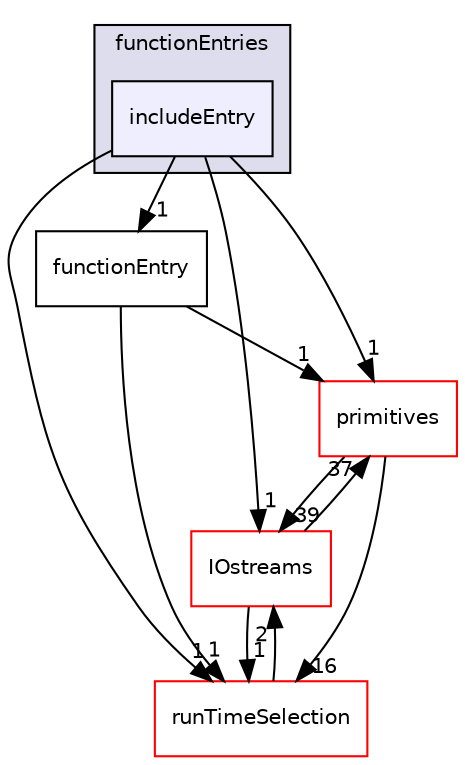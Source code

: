 digraph "src/OpenFOAM/db/dictionary/functionEntries/includeEntry" {
  bgcolor=transparent;
  compound=true
  node [ fontsize="10", fontname="Helvetica"];
  edge [ labelfontsize="10", labelfontname="Helvetica"];
  subgraph clusterdir_02d80f093374efbc333e223ddfd028a9 {
    graph [ bgcolor="#ddddee", pencolor="black", label="functionEntries" fontname="Helvetica", fontsize="10", URL="dir_02d80f093374efbc333e223ddfd028a9.html"]
  dir_e4557854e8fe4e7131667e8e6a3048f5 [shape=box, label="includeEntry", style="filled", fillcolor="#eeeeff", pencolor="black", URL="dir_e4557854e8fe4e7131667e8e6a3048f5.html"];
  }
  dir_93ae320f13f2b5009a9bc00443e35e66 [shape=box label="functionEntry" URL="dir_93ae320f13f2b5009a9bc00443e35e66.html"];
  dir_466e4f5b4cc1582939ab4ceba36098d8 [shape=box label="IOstreams" color="red" URL="dir_466e4f5b4cc1582939ab4ceba36098d8.html"];
  dir_3e50f45338116b169052b428016851aa [shape=box label="primitives" color="red" URL="dir_3e50f45338116b169052b428016851aa.html"];
  dir_97107bb83a2a5bbfad7ddd584e3f301c [shape=box label="runTimeSelection" color="red" URL="dir_97107bb83a2a5bbfad7ddd584e3f301c.html"];
  dir_93ae320f13f2b5009a9bc00443e35e66->dir_3e50f45338116b169052b428016851aa [headlabel="1", labeldistance=1.5 headhref="dir_001961_002324.html"];
  dir_93ae320f13f2b5009a9bc00443e35e66->dir_97107bb83a2a5bbfad7ddd584e3f301c [headlabel="1", labeldistance=1.5 headhref="dir_001961_002006.html"];
  dir_466e4f5b4cc1582939ab4ceba36098d8->dir_3e50f45338116b169052b428016851aa [headlabel="37", labeldistance=1.5 headhref="dir_001991_002324.html"];
  dir_466e4f5b4cc1582939ab4ceba36098d8->dir_97107bb83a2a5bbfad7ddd584e3f301c [headlabel="1", labeldistance=1.5 headhref="dir_001991_002006.html"];
  dir_3e50f45338116b169052b428016851aa->dir_466e4f5b4cc1582939ab4ceba36098d8 [headlabel="39", labeldistance=1.5 headhref="dir_002324_001991.html"];
  dir_3e50f45338116b169052b428016851aa->dir_97107bb83a2a5bbfad7ddd584e3f301c [headlabel="16", labeldistance=1.5 headhref="dir_002324_002006.html"];
  dir_97107bb83a2a5bbfad7ddd584e3f301c->dir_466e4f5b4cc1582939ab4ceba36098d8 [headlabel="2", labeldistance=1.5 headhref="dir_002006_001991.html"];
  dir_e4557854e8fe4e7131667e8e6a3048f5->dir_93ae320f13f2b5009a9bc00443e35e66 [headlabel="1", labeldistance=1.5 headhref="dir_001962_001961.html"];
  dir_e4557854e8fe4e7131667e8e6a3048f5->dir_466e4f5b4cc1582939ab4ceba36098d8 [headlabel="1", labeldistance=1.5 headhref="dir_001962_001991.html"];
  dir_e4557854e8fe4e7131667e8e6a3048f5->dir_3e50f45338116b169052b428016851aa [headlabel="1", labeldistance=1.5 headhref="dir_001962_002324.html"];
  dir_e4557854e8fe4e7131667e8e6a3048f5->dir_97107bb83a2a5bbfad7ddd584e3f301c [headlabel="1", labeldistance=1.5 headhref="dir_001962_002006.html"];
}
